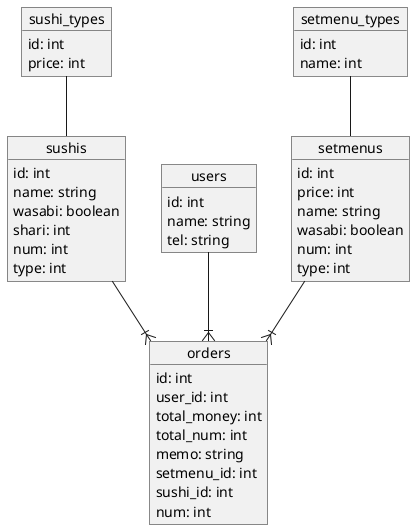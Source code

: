 @startuml
'skinparam nodesep 100 // 水平方向の矢印の長さを調整

object setmenus
object sushis
object users
object orders
object setmenu_types
object sushi_types

users : id: int
users : name: string
users : tel: string

setmenus : id: int
setmenus : price: int
setmenus : name: string
setmenus : wasabi: boolean
setmenus : num: int
setmenus : type: int

sushis : id: int
sushis : name: string
sushis : wasabi: boolean
sushis : shari: int
sushis : num: int
sushis : type: int

orders : id: int
orders : user_id: int
orders : total_money: int
orders : total_num: int
orders : memo: string
orders : setmenu_id: int
orders : sushi_id: int
orders : num: int

sushi_types : id: int
sushi_types : price: int

setmenu_types : id: int
setmenu_types : name: int

users    --|{ orders
setmenus --|{ orders
sushis   --|{ orders
setmenu_types -- setmenus
sushi_types -- sushis

'sushisテーブルにshariカラム追加
'order_detailsテーブルにsales_dateカラム追加
@enduml
